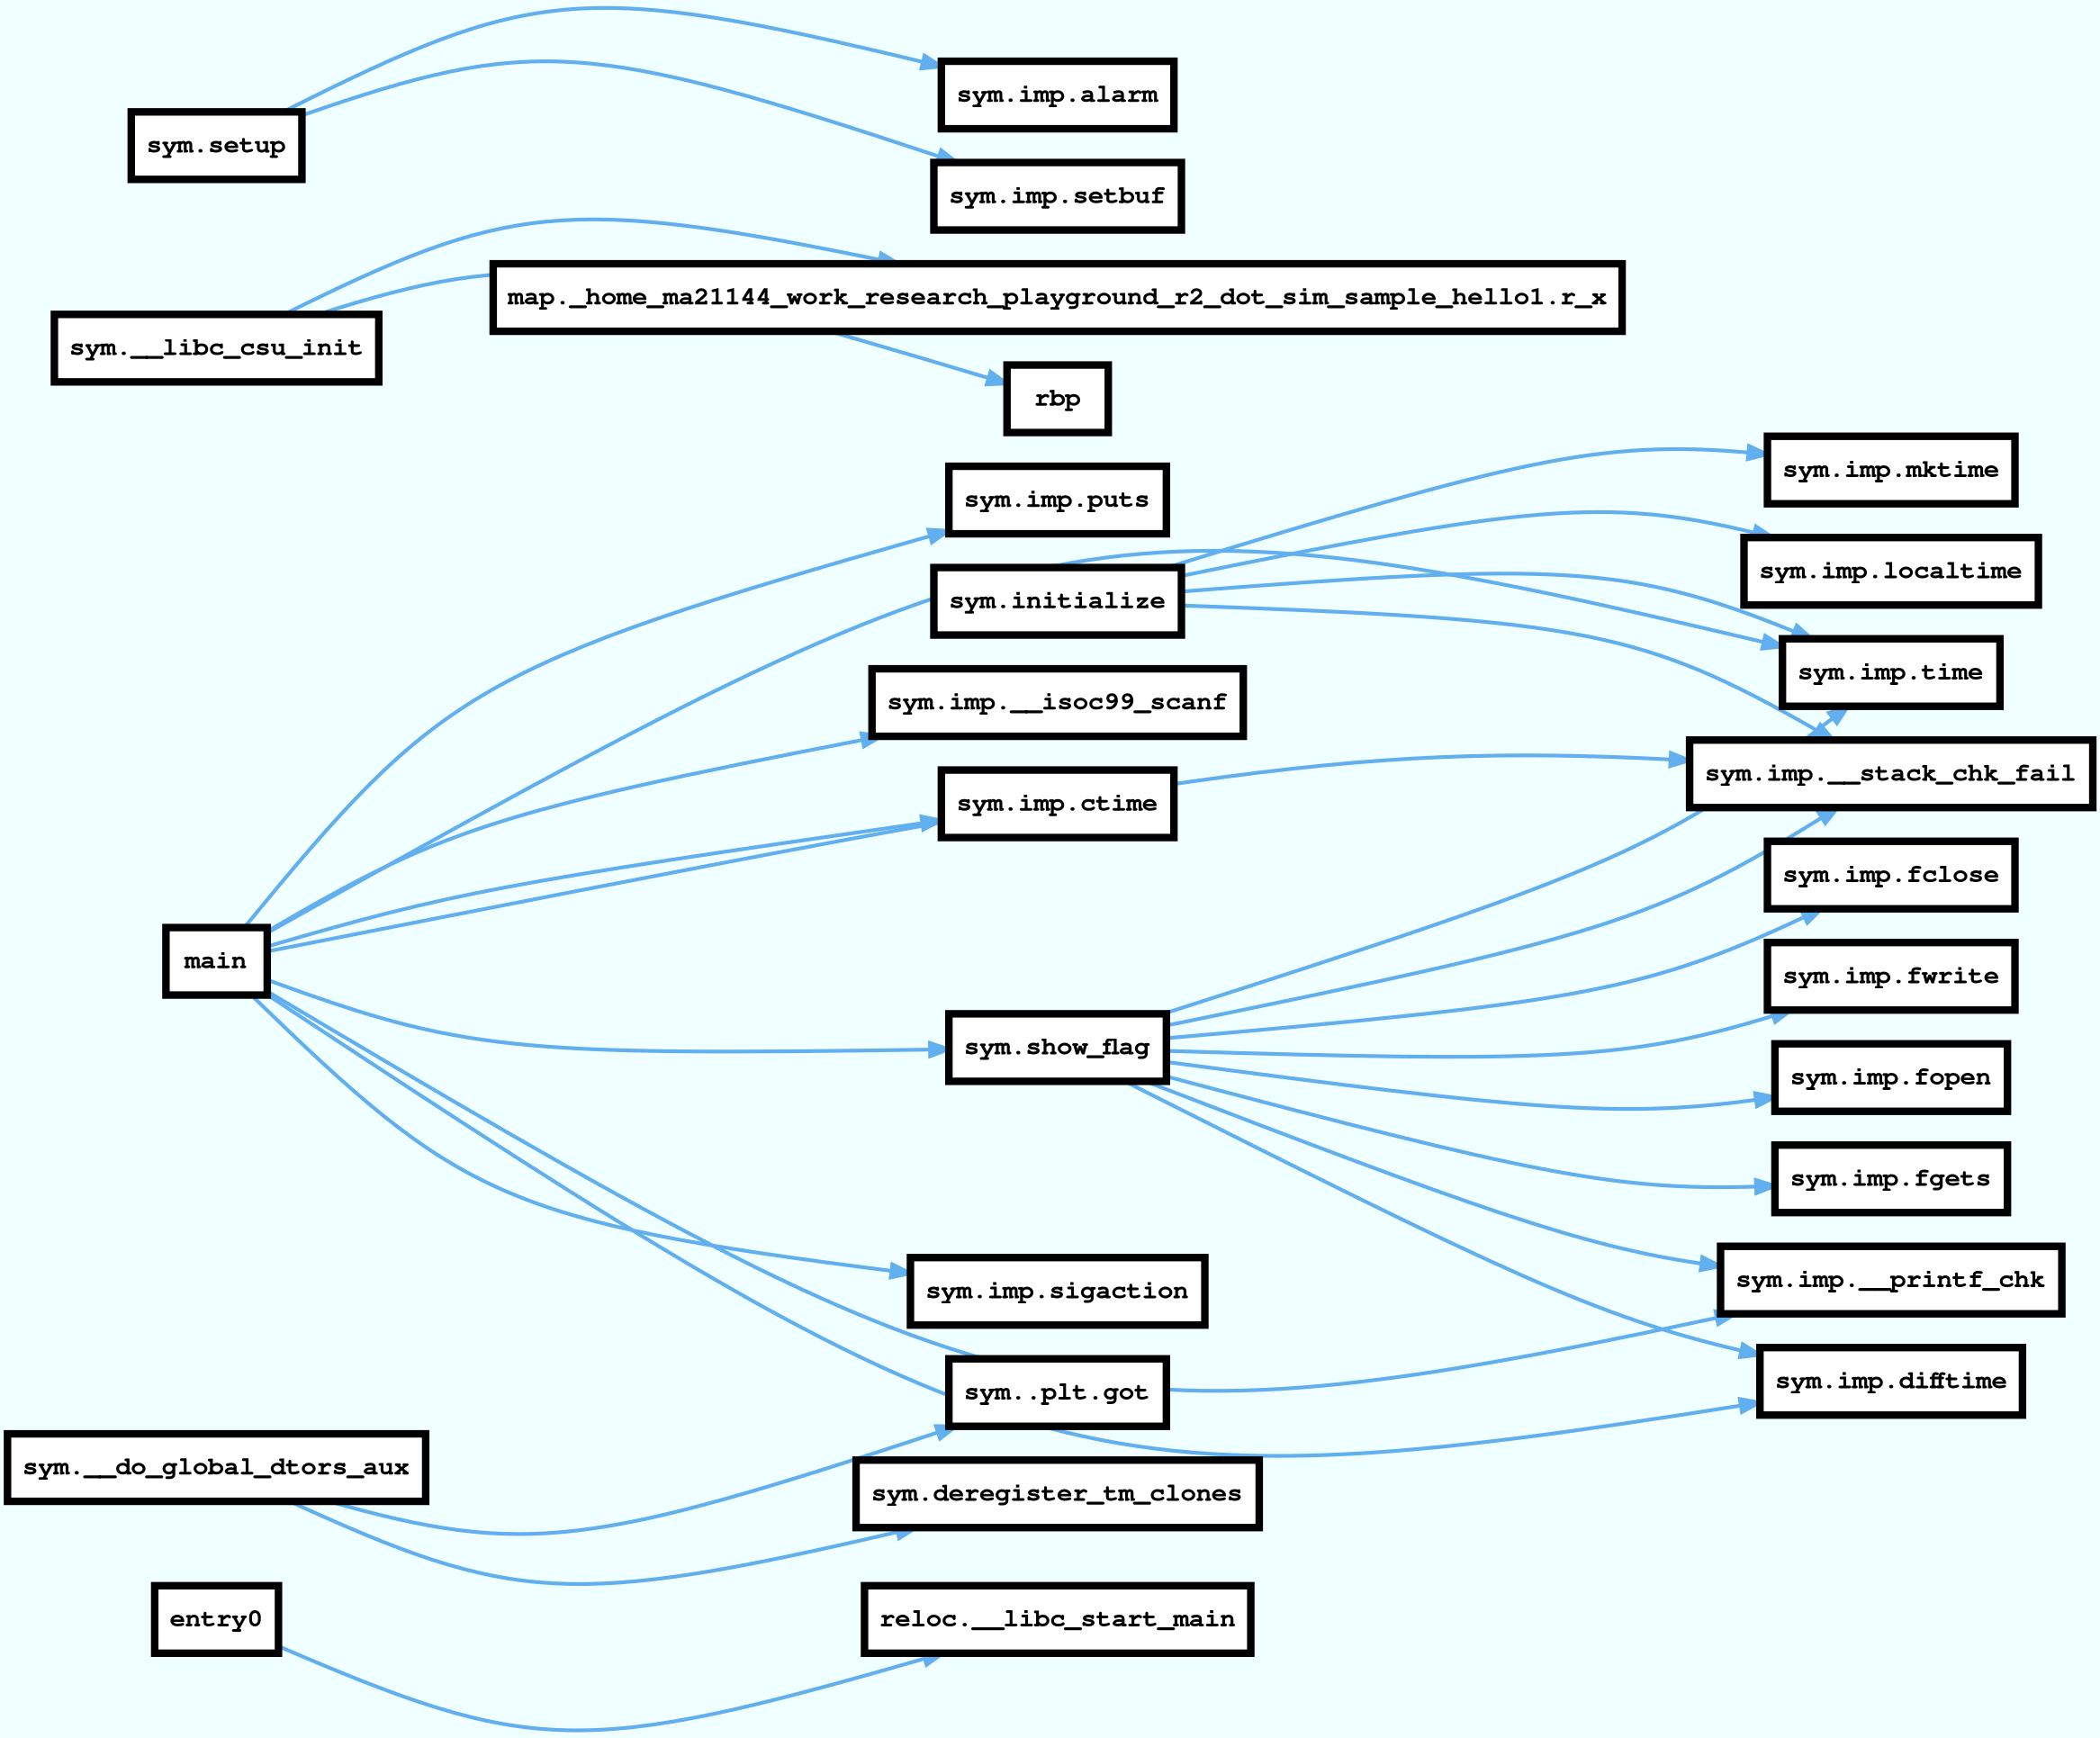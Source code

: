 digraph code {
rankdir=LR;
outputorder=edgesfirst;
graph [bgcolor=azure fontname="Courier" splines="curved"];
node [penwidth=4 fillcolor=white style=filled fontname="Courier Bold" fontsize=14 shape=box];
edge [arrowhead="normal" style=bold weight=2];
  "0x55a466479240" [label="entry0" URL="entry0/0x55a466479240"];
  "0x55a466479240" -> "0x55a46647bfe0" [color="#61afef" URL="reloc.__libc_start_main/0x55a46647bfe0"];
  "0x55a46647bfe0" [label="reloc.__libc_start_main" URL="reloc.__libc_start_main/0x55a46647bfe0"];
  "0x55a4664792e0" [label="sym.__do_global_dtors_aux" URL="sym.__do_global_dtors_aux/0x55a4664792e0"];
  "0x55a4664792e0" -> "0x55a466479130" [color="#61afef" URL="sym..plt.got/0x55a466479130"];
  "0x55a466479130" [label="sym..plt.got" URL="sym..plt.got/0x55a466479130"];
  "0x55a4664792e0" -> "0x55a466479270" [color="#61afef" URL="sym.deregister_tm_clones/0x55a466479270"];
  "0x55a466479270" [label="sym.deregister_tm_clones" URL="sym.deregister_tm_clones/0x55a466479270"];
  "0x55a466479367" [label="sym.show_flag" URL="sym.show_flag/0x55a466479367"];
  "0x55a466479367" -> "0x55a4664791e0" [color="#61afef" URL="sym.imp.time/0x55a4664791e0"];
  "0x55a4664791e0" [label="sym.imp.time" URL="sym.imp.time/0x55a4664791e0"];
  "0x55a466479367" -> "0x55a466479210" [color="#61afef" URL="sym.imp.fopen/0x55a466479210"];
  "0x55a466479210" [label="sym.imp.fopen" URL="sym.imp.fopen/0x55a466479210"];
  "0x55a466479367" -> "0x55a4664791d0" [color="#61afef" URL="sym.imp.fgets/0x55a4664791d0"];
  "0x55a4664791d0" [label="sym.imp.fgets" URL="sym.imp.fgets/0x55a4664791d0"];
  "0x55a466479367" -> "0x55a466479200" [color="#61afef" URL="sym.imp.__printf_chk/0x55a466479200"];
  "0x55a466479200" [label="sym.imp.__printf_chk" URL="sym.imp.__printf_chk/0x55a466479200"];
  "0x55a466479367" -> "0x55a466479170" [color="#61afef" URL="sym.imp.fclose/0x55a466479170"];
  "0x55a466479170" [label="sym.imp.fclose" URL="sym.imp.fclose/0x55a466479170"];
  "0x55a466479367" -> "0x55a4664791b0" [color="#61afef" URL="sym.imp.difftime/0x55a4664791b0"];
  "0x55a4664791b0" [label="sym.imp.difftime" URL="sym.imp.difftime/0x55a4664791b0"];
  "0x55a466479367" -> "0x55a466479230" [color="#61afef" URL="sym.imp.fwrite/0x55a466479230"];
  "0x55a466479230" [label="sym.imp.fwrite" URL="sym.imp.fwrite/0x55a466479230"];
  "0x55a466479367" -> "0x55a466479190" [color="#61afef" URL="sym.imp.__stack_chk_fail/0x55a466479190"];
  "0x55a466479190" [label="sym.imp.__stack_chk_fail" URL="sym.imp.__stack_chk_fail/0x55a466479190"];
  "0x55a466479461" [label="sym.initialize" URL="sym.initialize/0x55a466479461"];
  "0x55a466479461" -> "0x55a4664791e0" [color="#61afef" URL="sym.imp.time/0x55a4664791e0"];
  "0x55a4664791e0" [label="sym.imp.time" URL="sym.imp.time/0x55a4664791e0"];
  "0x55a466479461" -> "0x55a466479140" [color="#61afef" URL="sym.imp.localtime/0x55a466479140"];
  "0x55a466479140" [label="sym.imp.localtime" URL="sym.imp.localtime/0x55a466479140"];
  "0x55a466479461" -> "0x55a4664791f0" [color="#61afef" URL="sym.imp.mktime/0x55a4664791f0"];
  "0x55a4664791f0" [label="sym.imp.mktime" URL="sym.imp.mktime/0x55a4664791f0"];
  "0x55a466479461" -> "0x55a466479190" [color="#61afef" URL="sym.imp.__stack_chk_fail/0x55a466479190"];
  "0x55a466479190" [label="sym.imp.__stack_chk_fail" URL="sym.imp.__stack_chk_fail/0x55a466479190"];
  "0x55a466479650" [label="sym.__libc_csu_init" URL="sym.__libc_csu_init/0x55a466479650"];
  "0x55a466479650" -> "0x55a466479000" [color="#61afef" URL="map._home_ma21144_work_research_playground_r2_dot_sim_sample_hello1.r_x/0x55a466479000"];
  "0x55a466479000" [label="map._home_ma21144_work_research_playground_r2_dot_sim_sample_hello1.r_x" URL="map._home_ma21144_work_research_playground_r2_dot_sim_sample_hello1.r_x/0x55a466479000"];
  "0x55a466479650" -> "0x00000000" [color="#61afef" URL="rbp/0x00000000"];
  "0x00000000" [label="rbp" URL="rbp/0x00000000"];
  "0x55a4664794cd" [label="main" URL="main/0x55a4664794cd"];
  "0x55a4664794cd" -> "0x55a466479160" [color="#61afef" URL="sym.imp.sigaction/0x55a466479160"];
  "0x55a466479160" [label="sym.imp.sigaction" URL="sym.imp.sigaction/0x55a466479160"];
  "0x55a4664794cd" -> "0x55a466479150" [color="#61afef" URL="sym.imp.puts/0x55a466479150"];
  "0x55a466479150" [label="sym.imp.puts" URL="sym.imp.puts/0x55a466479150"];
  "0x55a4664794cd" -> "0x55a466479220" [color="#61afef" URL="sym.imp.__isoc99_scanf/0x55a466479220"];
  "0x55a466479220" [label="sym.imp.__isoc99_scanf" URL="sym.imp.__isoc99_scanf/0x55a466479220"];
  "0x55a4664794cd" -> "0x55a466479200" [color="#61afef" URL="sym.imp.__printf_chk/0x55a466479200"];
  "0x55a466479200" [label="sym.imp.__printf_chk" URL="sym.imp.__printf_chk/0x55a466479200"];
  "0x55a4664794cd" -> "0x55a466479180" [color="#61afef" URL="sym.imp.ctime/0x55a466479180"];
  "0x55a466479180" [label="sym.imp.ctime" URL="sym.imp.ctime/0x55a466479180"];
  "0x55a4664794cd" -> "0x55a4664791e0" [color="#61afef" URL="sym.imp.time/0x55a4664791e0"];
  "0x55a4664791e0" [label="sym.imp.time" URL="sym.imp.time/0x55a4664791e0"];
  "0x55a4664794cd" -> "0x55a4664791b0" [color="#61afef" URL="sym.imp.difftime/0x55a4664791b0"];
  "0x55a4664791b0" [label="sym.imp.difftime" URL="sym.imp.difftime/0x55a4664791b0"];
  "0x55a4664794cd" -> "0x55a466479367" [color="#61afef" URL="sym.show_flag/0x55a466479367"];
  "0x55a466479367" [label="sym.show_flag" URL="sym.show_flag/0x55a466479367"];
  "0x55a4664794cd" -> "0x55a466479190" [color="#61afef" URL="sym.imp.__stack_chk_fail/0x55a466479190"];
  "0x55a466479190" [label="sym.imp.__stack_chk_fail" URL="sym.imp.__stack_chk_fail/0x55a466479190"];
  "0x55a466479329" [label="sym.setup" URL="sym.setup/0x55a466479329"];
  "0x55a466479329" -> "0x55a4664791c0" [color="#61afef" URL="sym.imp.alarm/0x55a4664791c0"];
  "0x55a4664791c0" [label="sym.imp.alarm" URL="sym.imp.alarm/0x55a4664791c0"];
  "0x55a466479329" -> "0x55a4664791a0" [color="#61afef" URL="sym.imp.setbuf/0x55a4664791a0"];
  "0x55a4664791a0" [label="sym.imp.setbuf" URL="sym.imp.setbuf/0x55a4664791a0"];
}
